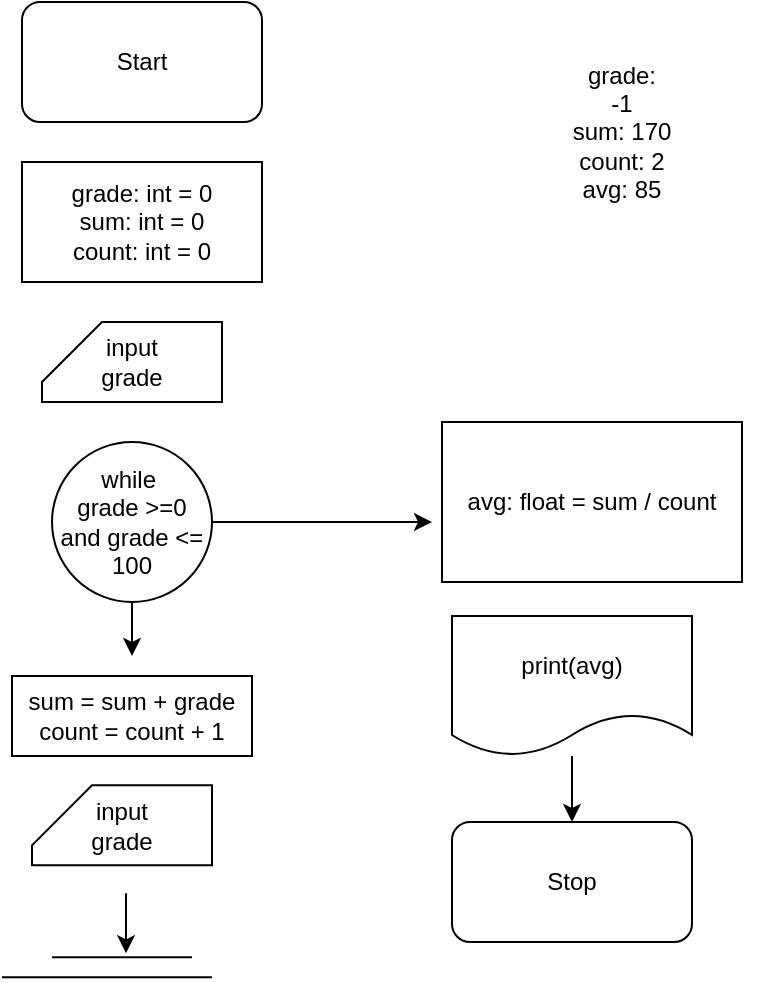 <mxfile version="24.6.4" type="device">
  <diagram name="Page-1" id="w5ClZPRWRFvCxjPFkPrI">
    <mxGraphModel dx="1154" dy="532" grid="1" gridSize="10" guides="1" tooltips="1" connect="1" arrows="1" fold="1" page="1" pageScale="1" pageWidth="850" pageHeight="1100" math="0" shadow="0">
      <root>
        <mxCell id="0" />
        <mxCell id="1" parent="0" />
        <mxCell id="pscRUcZhTwgnnduImwL--1" value="Start" style="rounded=1;whiteSpace=wrap;html=1;" vertex="1" parent="1">
          <mxGeometry x="140" y="50" width="120" height="60" as="geometry" />
        </mxCell>
        <mxCell id="pscRUcZhTwgnnduImwL--2" value="Stop" style="rounded=1;whiteSpace=wrap;html=1;" vertex="1" parent="1">
          <mxGeometry x="355" y="460" width="120" height="60" as="geometry" />
        </mxCell>
        <mxCell id="pscRUcZhTwgnnduImwL--3" value="grade: int = 0&lt;div&gt;sum: int = 0&lt;/div&gt;&lt;div&gt;count: int = 0&lt;/div&gt;" style="rounded=0;whiteSpace=wrap;html=1;" vertex="1" parent="1">
          <mxGeometry x="140" y="130" width="120" height="60" as="geometry" />
        </mxCell>
        <mxCell id="pscRUcZhTwgnnduImwL--17" value="" style="edgeStyle=orthogonalEdgeStyle;rounded=0;orthogonalLoop=1;jettySize=auto;html=1;" edge="1" parent="1" source="pscRUcZhTwgnnduImwL--13">
          <mxGeometry relative="1" as="geometry">
            <mxPoint x="195" y="377" as="targetPoint" />
          </mxGeometry>
        </mxCell>
        <mxCell id="pscRUcZhTwgnnduImwL--18" style="edgeStyle=orthogonalEdgeStyle;rounded=0;orthogonalLoop=1;jettySize=auto;html=1;" edge="1" parent="1" source="pscRUcZhTwgnnduImwL--13">
          <mxGeometry relative="1" as="geometry">
            <mxPoint x="345.0" y="310.0" as="targetPoint" />
          </mxGeometry>
        </mxCell>
        <mxCell id="pscRUcZhTwgnnduImwL--13" value="while&amp;nbsp;&lt;div&gt;grade &amp;gt;=0 and grade &amp;lt;= 100&lt;/div&gt;" style="ellipse;whiteSpace=wrap;html=1;aspect=fixed;" vertex="1" parent="1">
          <mxGeometry x="155" y="270" width="80" height="80" as="geometry" />
        </mxCell>
        <mxCell id="pscRUcZhTwgnnduImwL--14" value="" style="endArrow=none;html=1;rounded=0;" edge="1" parent="1">
          <mxGeometry width="50" height="50" relative="1" as="geometry">
            <mxPoint x="155" y="527.66" as="sourcePoint" />
            <mxPoint x="225" y="527.66" as="targetPoint" />
          </mxGeometry>
        </mxCell>
        <mxCell id="pscRUcZhTwgnnduImwL--15" value="" style="endArrow=none;html=1;rounded=0;" edge="1" parent="1">
          <mxGeometry width="50" height="50" relative="1" as="geometry">
            <mxPoint x="130" y="537.66" as="sourcePoint" />
            <mxPoint x="235" y="537.66" as="targetPoint" />
          </mxGeometry>
        </mxCell>
        <mxCell id="pscRUcZhTwgnnduImwL--16" value="" style="endArrow=classic;html=1;rounded=0;" edge="1" parent="1">
          <mxGeometry width="50" height="50" relative="1" as="geometry">
            <mxPoint x="192" y="495.66" as="sourcePoint" />
            <mxPoint x="192" y="525.66" as="targetPoint" />
          </mxGeometry>
        </mxCell>
        <mxCell id="pscRUcZhTwgnnduImwL--20" value="" style="edgeStyle=orthogonalEdgeStyle;rounded=0;orthogonalLoop=1;jettySize=auto;html=1;" edge="1" parent="1" source="pscRUcZhTwgnnduImwL--19" target="pscRUcZhTwgnnduImwL--2">
          <mxGeometry relative="1" as="geometry" />
        </mxCell>
        <mxCell id="pscRUcZhTwgnnduImwL--19" value="print(avg)" style="shape=document;whiteSpace=wrap;html=1;boundedLbl=1;" vertex="1" parent="1">
          <mxGeometry x="355" y="357" width="120" height="70" as="geometry" />
        </mxCell>
        <mxCell id="pscRUcZhTwgnnduImwL--21" value="grade:&lt;div&gt;-1&lt;/div&gt;&lt;div&gt;sum: 170&lt;/div&gt;&lt;div&gt;count: 2&lt;/div&gt;&lt;div&gt;avg: 85&lt;/div&gt;" style="text;html=1;align=center;verticalAlign=middle;whiteSpace=wrap;rounded=0;" vertex="1" parent="1">
          <mxGeometry x="360" y="70" width="160" height="90" as="geometry" />
        </mxCell>
        <mxCell id="pscRUcZhTwgnnduImwL--22" value="input&lt;div&gt;grade&lt;/div&gt;" style="shape=card;whiteSpace=wrap;html=1;" vertex="1" parent="1">
          <mxGeometry x="145" y="441.66" width="90" height="40" as="geometry" />
        </mxCell>
        <mxCell id="pscRUcZhTwgnnduImwL--23" value="input&lt;div&gt;grade&lt;/div&gt;" style="shape=card;whiteSpace=wrap;html=1;" vertex="1" parent="1">
          <mxGeometry x="150" y="210" width="90" height="40" as="geometry" />
        </mxCell>
        <mxCell id="pscRUcZhTwgnnduImwL--24" value="avg: float = sum / count" style="rounded=0;whiteSpace=wrap;html=1;" vertex="1" parent="1">
          <mxGeometry x="350" y="260" width="150" height="80" as="geometry" />
        </mxCell>
        <mxCell id="pscRUcZhTwgnnduImwL--25" value="sum = sum + grade&lt;div&gt;count = count + 1&lt;/div&gt;" style="rounded=0;whiteSpace=wrap;html=1;" vertex="1" parent="1">
          <mxGeometry x="135" y="387" width="120" height="40" as="geometry" />
        </mxCell>
      </root>
    </mxGraphModel>
  </diagram>
</mxfile>
